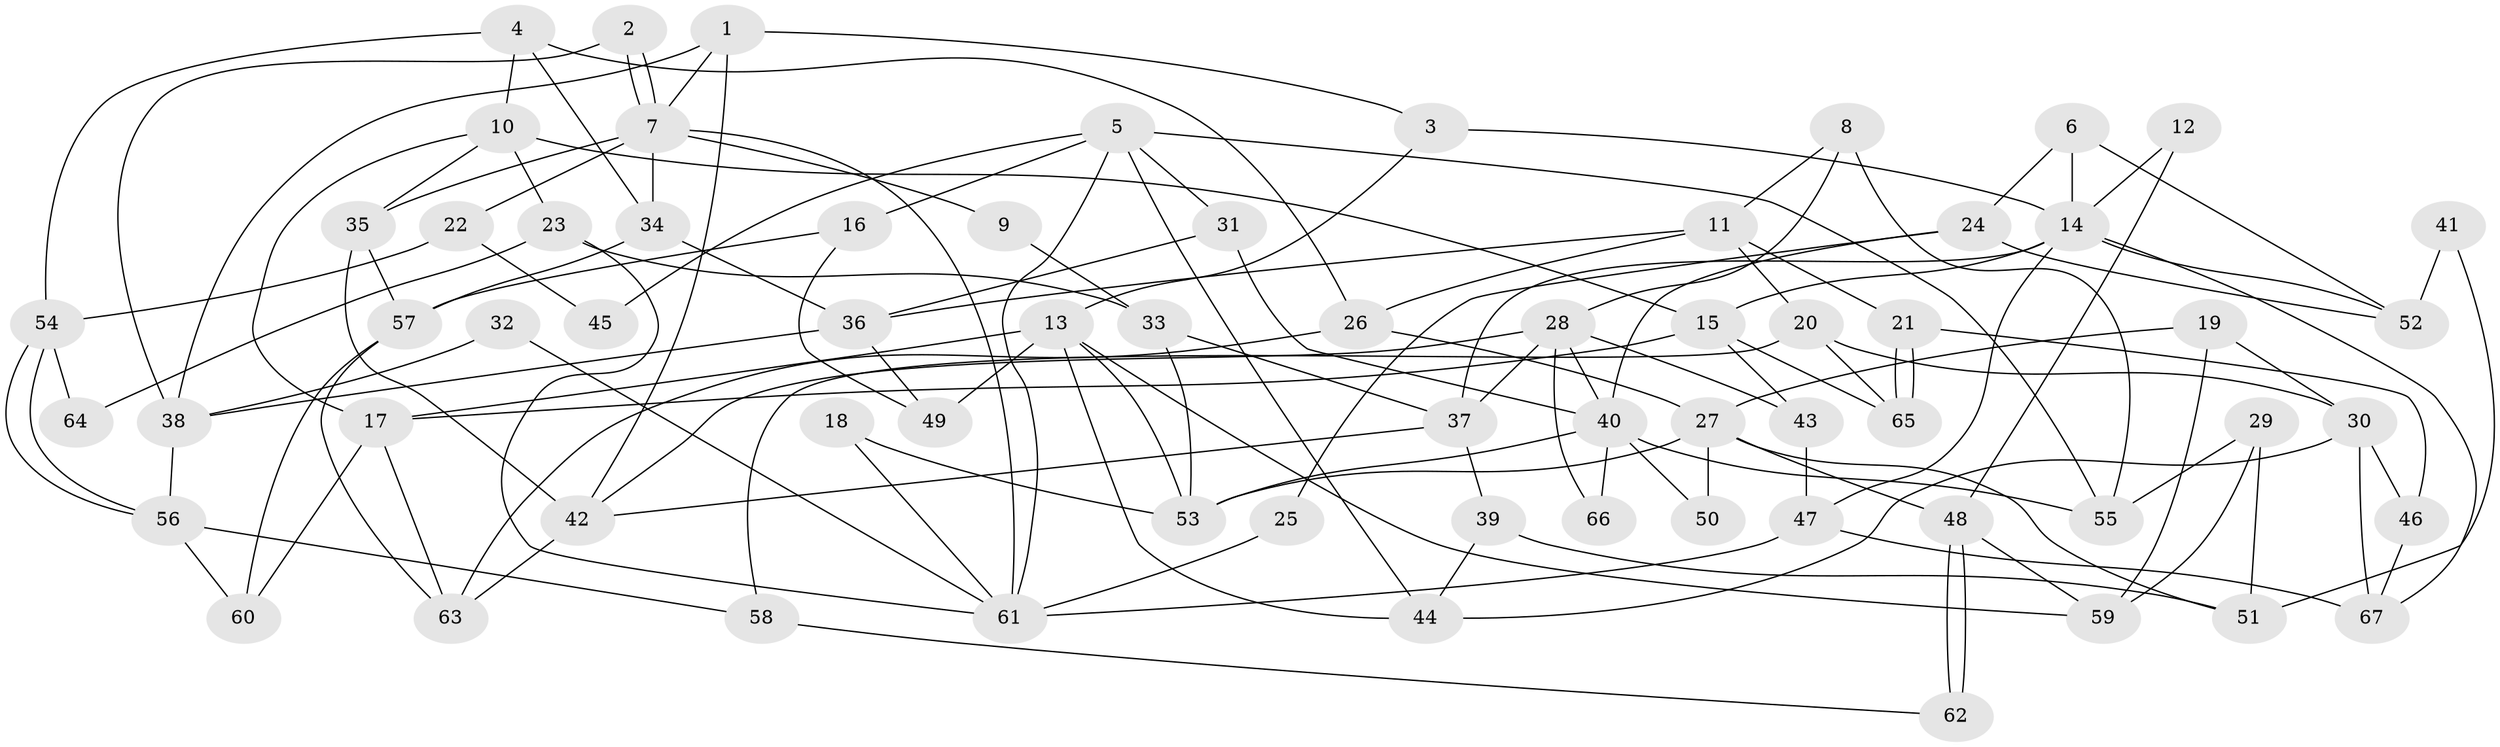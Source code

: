 // coarse degree distribution, {8: 0.09523809523809523, 2: 0.14285714285714285, 3: 0.19047619047619047, 4: 0.16666666666666666, 6: 0.11904761904761904, 5: 0.16666666666666666, 7: 0.11904761904761904}
// Generated by graph-tools (version 1.1) at 2025/41/03/06/25 10:41:54]
// undirected, 67 vertices, 134 edges
graph export_dot {
graph [start="1"]
  node [color=gray90,style=filled];
  1;
  2;
  3;
  4;
  5;
  6;
  7;
  8;
  9;
  10;
  11;
  12;
  13;
  14;
  15;
  16;
  17;
  18;
  19;
  20;
  21;
  22;
  23;
  24;
  25;
  26;
  27;
  28;
  29;
  30;
  31;
  32;
  33;
  34;
  35;
  36;
  37;
  38;
  39;
  40;
  41;
  42;
  43;
  44;
  45;
  46;
  47;
  48;
  49;
  50;
  51;
  52;
  53;
  54;
  55;
  56;
  57;
  58;
  59;
  60;
  61;
  62;
  63;
  64;
  65;
  66;
  67;
  1 -- 42;
  1 -- 7;
  1 -- 3;
  1 -- 38;
  2 -- 7;
  2 -- 7;
  2 -- 38;
  3 -- 13;
  3 -- 14;
  4 -- 10;
  4 -- 34;
  4 -- 26;
  4 -- 54;
  5 -- 31;
  5 -- 16;
  5 -- 44;
  5 -- 45;
  5 -- 55;
  5 -- 61;
  6 -- 24;
  6 -- 14;
  6 -- 52;
  7 -- 61;
  7 -- 9;
  7 -- 22;
  7 -- 34;
  7 -- 35;
  8 -- 28;
  8 -- 55;
  8 -- 11;
  9 -- 33;
  10 -- 35;
  10 -- 17;
  10 -- 15;
  10 -- 23;
  11 -- 21;
  11 -- 20;
  11 -- 26;
  11 -- 36;
  12 -- 48;
  12 -- 14;
  13 -- 17;
  13 -- 53;
  13 -- 44;
  13 -- 49;
  13 -- 59;
  14 -- 67;
  14 -- 15;
  14 -- 37;
  14 -- 47;
  14 -- 52;
  15 -- 17;
  15 -- 43;
  15 -- 65;
  16 -- 57;
  16 -- 49;
  17 -- 60;
  17 -- 63;
  18 -- 53;
  18 -- 61;
  19 -- 30;
  19 -- 27;
  19 -- 59;
  20 -- 65;
  20 -- 30;
  20 -- 58;
  21 -- 46;
  21 -- 65;
  21 -- 65;
  22 -- 54;
  22 -- 45;
  23 -- 33;
  23 -- 61;
  23 -- 64;
  24 -- 52;
  24 -- 40;
  24 -- 25;
  25 -- 61;
  26 -- 27;
  26 -- 63;
  27 -- 48;
  27 -- 50;
  27 -- 51;
  27 -- 53;
  28 -- 43;
  28 -- 37;
  28 -- 40;
  28 -- 42;
  28 -- 66;
  29 -- 59;
  29 -- 51;
  29 -- 55;
  30 -- 44;
  30 -- 46;
  30 -- 67;
  31 -- 40;
  31 -- 36;
  32 -- 38;
  32 -- 61;
  33 -- 53;
  33 -- 37;
  34 -- 57;
  34 -- 36;
  35 -- 42;
  35 -- 57;
  36 -- 38;
  36 -- 49;
  37 -- 42;
  37 -- 39;
  38 -- 56;
  39 -- 44;
  39 -- 51;
  40 -- 55;
  40 -- 50;
  40 -- 53;
  40 -- 66;
  41 -- 52;
  41 -- 51;
  42 -- 63;
  43 -- 47;
  46 -- 67;
  47 -- 61;
  47 -- 67;
  48 -- 59;
  48 -- 62;
  48 -- 62;
  54 -- 56;
  54 -- 56;
  54 -- 64;
  56 -- 58;
  56 -- 60;
  57 -- 63;
  57 -- 60;
  58 -- 62;
}
